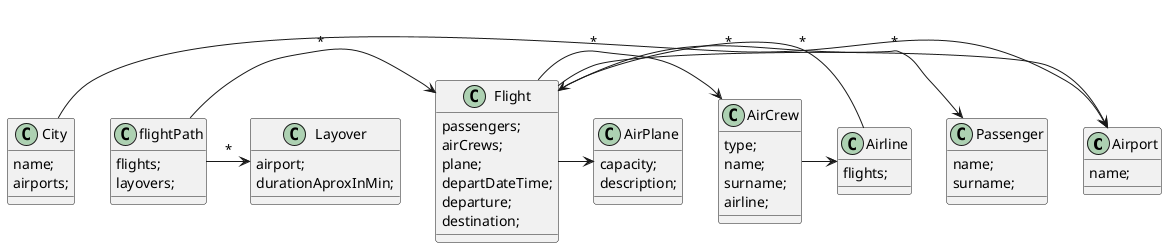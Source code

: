 @startuml

class Airport{
    name;
}
class City{
    name;
    airports;
}

class AirPlane{
    capacity;
    description;
}

class Airline{
    flights;
}
class Flight{
    passengers;
    airCrews;
    plane;
    departDateTime;
    departure;
    destination;
}

class Passenger{
    name;
    surname;
}

class AirCrew{
    type;
    name;
    surname;
    airline;
}
class flightPath{
    flights;
    layovers;
}
class Layover{
    airport;
    durationAproxInMin;
}

Flight -> Airport
Flight -> Passenger: *
Flight -> AirCrew: *
Flight -> AirPlane
Airline -> Flight: *
AirCrew -> Airline
flightPath -> Flight: *
flightPath -> Layover: *
City -> Airport: *

@enduml